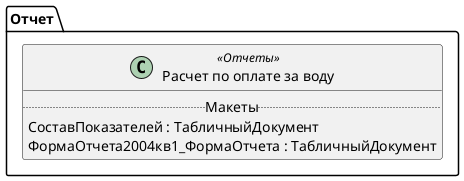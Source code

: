 ﻿@startuml РегламентированныйОтчетРасчетПоОплатеЗаВоду
'!include templates.wsd
'..\include templates.wsd
class Отчет.РегламентированныйОтчетРасчетПоОплатеЗаВоду as "Расчет по оплате за воду" <<Отчеты>>
{
..Макеты..
СоставПоказателей : ТабличныйДокумент
ФормаОтчета2004кв1_ФормаОтчета : ТабличныйДокумент
}
@enduml
